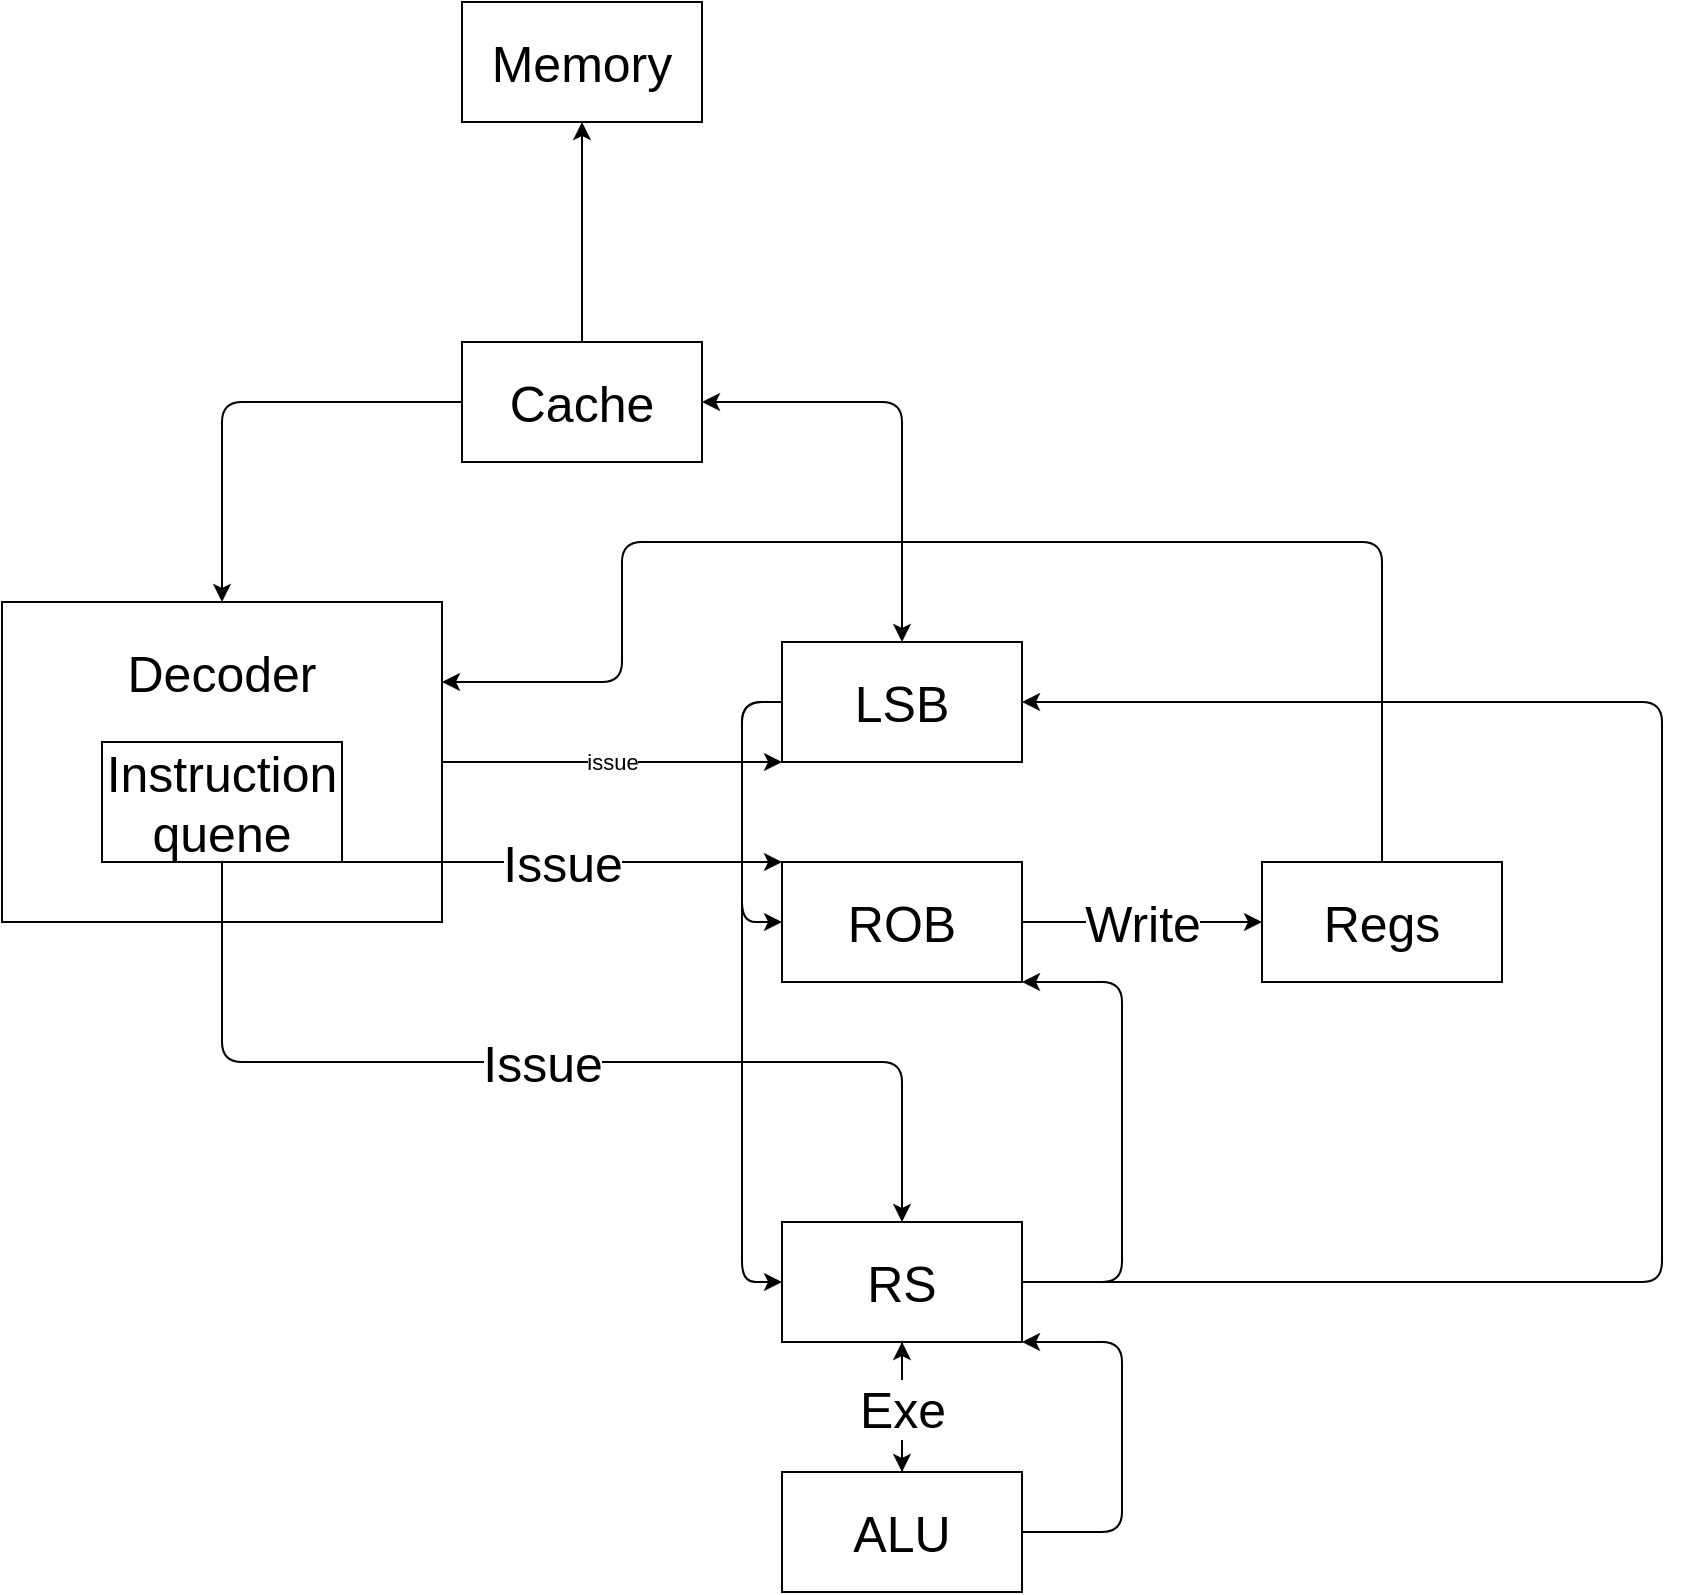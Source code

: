 <mxfile>
    <diagram id="jz6QkTkZqMSD-VGoOakw" name="第 1 页">
        <mxGraphModel dx="61" dy="1754" grid="1" gridSize="10" guides="1" tooltips="1" connect="1" arrows="1" fold="1" page="1" pageScale="1" pageWidth="827" pageHeight="1169" math="0" shadow="0">
            <root>
                <mxCell id="0"/>
                <mxCell id="1" parent="0"/>
                <mxCell id="2" style="edgeStyle=none;html=1;entryX=0.5;entryY=0;entryDx=0;entryDy=0;fontSize=25;" parent="1" source="3" target="5" edge="1">
                    <mxGeometry relative="1" as="geometry">
                        <Array as="points">
                            <mxPoint x="200" y="50"/>
                        </Array>
                    </mxGeometry>
                </mxCell>
                <mxCell id="35" style="edgeStyle=none;html=1;entryX=0.5;entryY=1;entryDx=0;entryDy=0;" parent="1" source="3" target="34" edge="1">
                    <mxGeometry relative="1" as="geometry"/>
                </mxCell>
                <mxCell id="3" value="&lt;font style=&quot;font-size: 25px;&quot;&gt;Cache&lt;/font&gt;" style="rounded=0;whiteSpace=wrap;html=1;fontSize=25;" parent="1" vertex="1">
                    <mxGeometry x="320" y="20" width="120" height="60" as="geometry"/>
                </mxCell>
                <mxCell id="4" style="edgeStyle=none;html=1;entryX=0.5;entryY=0;entryDx=0;entryDy=0;fontSize=25;" parent="1" source="5" target="8" edge="1">
                    <mxGeometry relative="1" as="geometry"/>
                </mxCell>
                <mxCell id="33" value="issue" style="edgeStyle=none;html=1;entryX=0;entryY=1;entryDx=0;entryDy=0;" parent="1" source="5" target="17" edge="1">
                    <mxGeometry relative="1" as="geometry"/>
                </mxCell>
                <mxCell id="5" value="Decoder&lt;br&gt;&lt;br&gt;&lt;br&gt;&lt;br&gt;" style="rounded=0;whiteSpace=wrap;html=1;fontSize=25;" parent="1" vertex="1">
                    <mxGeometry x="90" y="150" width="220" height="160" as="geometry"/>
                </mxCell>
                <mxCell id="6" value="&lt;font style=&quot;font-size: 25px;&quot;&gt;Issue&lt;/font&gt;" style="edgeStyle=none;html=1;fontSize=25;entryX=0;entryY=0;entryDx=0;entryDy=0;exitX=1;exitY=1;exitDx=0;exitDy=0;" parent="1" source="8" target="11" edge="1">
                    <mxGeometry relative="1" as="geometry">
                        <Array as="points">
                            <mxPoint x="370" y="280"/>
                        </Array>
                    </mxGeometry>
                </mxCell>
                <mxCell id="7" value="&lt;font style=&quot;font-size: 25px;&quot;&gt;Issue&lt;/font&gt;" style="edgeStyle=none;html=1;entryX=0.5;entryY=0;entryDx=0;entryDy=0;fontSize=25;" parent="1" source="8" target="14" edge="1">
                    <mxGeometry relative="1" as="geometry">
                        <Array as="points">
                            <mxPoint x="200" y="380"/>
                            <mxPoint x="540" y="380"/>
                        </Array>
                    </mxGeometry>
                </mxCell>
                <mxCell id="8" value="Instruction&lt;br style=&quot;font-size: 25px;&quot;&gt;quene" style="rounded=0;whiteSpace=wrap;html=1;fontSize=25;" parent="1" vertex="1">
                    <mxGeometry x="140" y="220" width="120" height="60" as="geometry"/>
                </mxCell>
                <mxCell id="9" value="Write" style="edgeStyle=none;html=1;entryX=0;entryY=0.5;entryDx=0;entryDy=0;fontSize=25;" parent="1" source="11" target="12" edge="1">
                    <mxGeometry relative="1" as="geometry"/>
                </mxCell>
                <mxCell id="11" value="ROB" style="rounded=0;whiteSpace=wrap;html=1;fontSize=25;" parent="1" vertex="1">
                    <mxGeometry x="480" y="280" width="120" height="60" as="geometry"/>
                </mxCell>
                <mxCell id="31" style="edgeStyle=none;html=1;entryX=1;entryY=0.25;entryDx=0;entryDy=0;" parent="1" source="12" target="5" edge="1">
                    <mxGeometry relative="1" as="geometry">
                        <Array as="points">
                            <mxPoint x="780" y="120"/>
                            <mxPoint x="400" y="120"/>
                            <mxPoint x="400" y="190"/>
                        </Array>
                    </mxGeometry>
                </mxCell>
                <mxCell id="12" value="Regs" style="rounded=0;whiteSpace=wrap;html=1;fontSize=25;" parent="1" vertex="1">
                    <mxGeometry x="720" y="280" width="120" height="60" as="geometry"/>
                </mxCell>
                <mxCell id="13" style="edgeStyle=none;html=1;entryX=0.5;entryY=0;entryDx=0;entryDy=0;fontSize=25;" parent="1" source="14" target="16" edge="1">
                    <mxGeometry relative="1" as="geometry"/>
                </mxCell>
                <mxCell id="14" value="RS" style="rounded=0;whiteSpace=wrap;html=1;fontSize=25;" parent="1" vertex="1">
                    <mxGeometry x="480" y="460" width="120" height="60" as="geometry"/>
                </mxCell>
                <mxCell id="15" value="Exe" style="edgeStyle=none;html=1;fontSize=25;" parent="1" source="16" target="14" edge="1">
                    <mxGeometry relative="1" as="geometry">
                        <mxPoint x="570" y="470" as="targetPoint"/>
                    </mxGeometry>
                </mxCell>
                <mxCell id="26" style="edgeStyle=none;html=1;entryX=1;entryY=0.5;entryDx=0;entryDy=0;exitX=1;exitY=0.5;exitDx=0;exitDy=0;" parent="1" source="14" target="17" edge="1">
                    <mxGeometry relative="1" as="geometry">
                        <Array as="points">
                            <mxPoint x="920" y="490"/>
                            <mxPoint x="920" y="200"/>
                        </Array>
                    </mxGeometry>
                </mxCell>
                <mxCell id="28" style="edgeStyle=none;html=1;entryX=1;entryY=1;entryDx=0;entryDy=0;exitX=1;exitY=0.5;exitDx=0;exitDy=0;" parent="1" source="14" target="11" edge="1">
                    <mxGeometry relative="1" as="geometry">
                        <Array as="points">
                            <mxPoint x="650" y="490"/>
                            <mxPoint x="650" y="340"/>
                        </Array>
                    </mxGeometry>
                </mxCell>
                <mxCell id="32" style="edgeStyle=none;html=1;entryX=1;entryY=1;entryDx=0;entryDy=0;" parent="1" source="16" target="14" edge="1">
                    <mxGeometry relative="1" as="geometry">
                        <Array as="points">
                            <mxPoint x="650" y="615"/>
                            <mxPoint x="650" y="520"/>
                        </Array>
                    </mxGeometry>
                </mxCell>
                <mxCell id="16" value="ALU" style="rounded=0;whiteSpace=wrap;html=1;fontSize=25;" parent="1" vertex="1">
                    <mxGeometry x="480" y="585" width="120" height="60" as="geometry"/>
                </mxCell>
                <mxCell id="29" style="edgeStyle=none;html=1;entryX=0;entryY=0.5;entryDx=0;entryDy=0;" parent="1" source="17" target="11" edge="1">
                    <mxGeometry relative="1" as="geometry">
                        <Array as="points">
                            <mxPoint x="460" y="200"/>
                            <mxPoint x="460" y="310"/>
                        </Array>
                    </mxGeometry>
                </mxCell>
                <mxCell id="30" style="edgeStyle=none;html=1;entryX=0;entryY=0.5;entryDx=0;entryDy=0;" parent="1" source="17" target="14" edge="1">
                    <mxGeometry relative="1" as="geometry">
                        <Array as="points">
                            <mxPoint x="460" y="200"/>
                            <mxPoint x="460" y="490"/>
                        </Array>
                    </mxGeometry>
                </mxCell>
                <mxCell id="17" value="LSB" style="rounded=0;whiteSpace=wrap;html=1;fontSize=25;" parent="1" vertex="1">
                    <mxGeometry x="480" y="170" width="120" height="60" as="geometry"/>
                </mxCell>
                <mxCell id="20" value="" style="endArrow=classic;startArrow=classic;html=1;fontSize=25;entryX=1;entryY=0.5;entryDx=0;entryDy=0;exitX=0.5;exitY=0;exitDx=0;exitDy=0;" parent="1" source="17" target="3" edge="1">
                    <mxGeometry width="50" height="50" relative="1" as="geometry">
                        <mxPoint x="390" y="500" as="sourcePoint"/>
                        <mxPoint x="440" y="450" as="targetPoint"/>
                        <Array as="points">
                            <mxPoint x="540" y="50"/>
                        </Array>
                    </mxGeometry>
                </mxCell>
                <mxCell id="34" value="&lt;font style=&quot;font-size: 25px;&quot;&gt;Memory&lt;/font&gt;" style="rounded=0;whiteSpace=wrap;html=1;fontSize=25;" parent="1" vertex="1">
                    <mxGeometry x="320" y="-150" width="120" height="60" as="geometry"/>
                </mxCell>
            </root>
        </mxGraphModel>
    </diagram>
</mxfile>